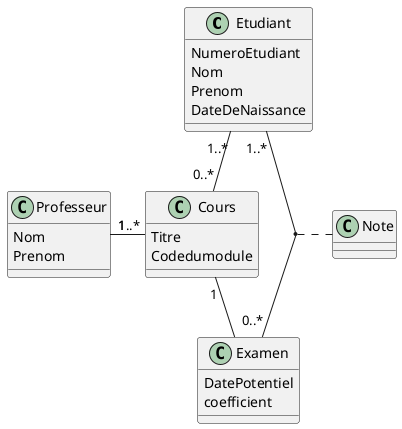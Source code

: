 @startuml
class Etudiant{
    NumeroEtudiant
    Nom
    Prenom
    DateDeNaissance
}
class Cours{
    Titre
    Codedumodule
}
class Examen{
    DatePotentiel
    coefficient
}
class Professeur{
    Nom
    Prenom
}
Etudiant "1..*" -- "0..*" Cours
Cours "1" -- Examen
Professeur "1" -right- "1..*" Cours
Etudiant "1..*" -- "0..*" Examen
(Etudiant, Examen) . Note

@enduml